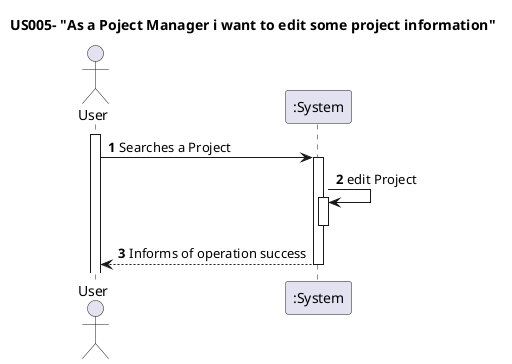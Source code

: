 @startuml
'https://plantuml.com/sequence-diagram

title US005- "As a Poject Manager i want to edit some project information"

autoactivate on
autonumber

actor "User" as User
participant ":System" as System

activate User

User -> System: Searches a Project
System -> System: edit Project
deactivate
System --> User: Informs of operation success

@enduml